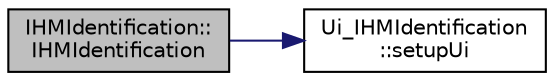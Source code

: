 digraph "IHMIdentification::IHMIdentification"
{
 // LATEX_PDF_SIZE
  edge [fontname="Helvetica",fontsize="10",labelfontname="Helvetica",labelfontsize="10"];
  node [fontname="Helvetica",fontsize="10",shape=record];
  rankdir="LR";
  Node1 [label="IHMIdentification::\lIHMIdentification",height=0.2,width=0.4,color="black", fillcolor="grey75", style="filled", fontcolor="black",tooltip="---------------—PUBLIC---------------—///"];
  Node1 -> Node2 [color="midnightblue",fontsize="10",style="solid",fontname="Helvetica"];
  Node2 [label="Ui_IHMIdentification\l::setupUi",height=0.2,width=0.4,color="black", fillcolor="white", style="filled",URL="$class_ui___i_h_m_identification.html#a0a487e0d3880f88fe791c914c5d37b0d",tooltip=" "];
}
